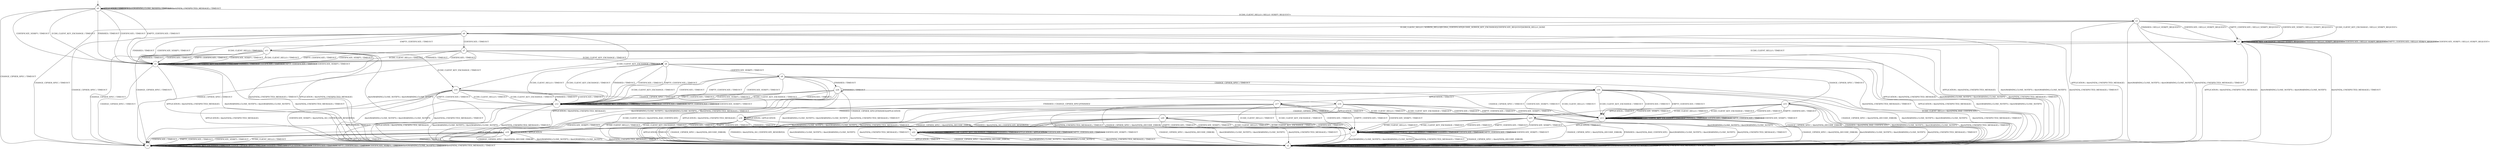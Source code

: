 digraph g {

	s0 [shape="circle" label="s0"];
	s1 [shape="circle" label="s1"];
	s2 [shape="circle" label="s2"];
	s3 [shape="circle" label="s3"];
	s4 [shape="circle" label="s4"];
	s5 [shape="circle" label="s5"];
	s6 [shape="circle" label="s6"];
	s7 [shape="circle" label="s7"];
	s8 [shape="circle" label="s8"];
	s9 [shape="circle" label="s9"];
	s10 [shape="circle" label="s10"];
	s11 [shape="circle" label="s11"];
	s12 [shape="circle" label="s12"];
	s13 [shape="circle" label="s13"];
	s14 [shape="circle" label="s14"];
	s15 [shape="circle" label="s15"];
	s16 [shape="circle" label="s16"];
	s17 [shape="circle" label="s17"];
	s18 [shape="circle" label="s18"];
	s19 [shape="circle" label="s19"];
	s20 [shape="circle" label="s20"];
	s21 [shape="circle" label="s21"];
	s22 [shape="circle" label="s22"];
	s23 [shape="circle" label="s23"];
	s24 [shape="circle" label="s24"];
	s0 -> s3 [label="ECDH_CLIENT_HELLO / HELLO_VERIFY_REQUEST+"];
	s0 -> s1 [label="ECDH_CLIENT_KEY_EXCHANGE / TIMEOUT"];
	s0 -> s4 [label="CHANGE_CIPHER_SPEC / TIMEOUT"];
	s0 -> s1 [label="FINISHED / TIMEOUT"];
	s0 -> s0 [label="APPLICATION / TIMEOUT"];
	s0 -> s1 [label="CERTIFICATE / TIMEOUT"];
	s0 -> s1 [label="EMPTY_CERTIFICATE / TIMEOUT"];
	s0 -> s1 [label="CERTIFICATE_VERIFY / TIMEOUT"];
	s0 -> s0 [label="Alert(WARNING,CLOSE_NOTIFY) / TIMEOUT"];
	s0 -> s0 [label="Alert(FATAL,UNEXPECTED_MESSAGE) / TIMEOUT"];
	s1 -> s1 [label="ECDH_CLIENT_HELLO / TIMEOUT"];
	s1 -> s1 [label="ECDH_CLIENT_KEY_EXCHANGE / TIMEOUT"];
	s1 -> s4 [label="CHANGE_CIPHER_SPEC / TIMEOUT"];
	s1 -> s1 [label="FINISHED / TIMEOUT"];
	s1 -> s2 [label="APPLICATION / Alert(FATAL,UNEXPECTED_MESSAGE)"];
	s1 -> s1 [label="CERTIFICATE / TIMEOUT"];
	s1 -> s1 [label="EMPTY_CERTIFICATE / TIMEOUT"];
	s1 -> s1 [label="CERTIFICATE_VERIFY / TIMEOUT"];
	s1 -> s2 [label="Alert(WARNING,CLOSE_NOTIFY) / Alert(WARNING,CLOSE_NOTIFY)"];
	s1 -> s2 [label="Alert(FATAL,UNEXPECTED_MESSAGE) / TIMEOUT"];
	s2 -> s2 [label="ECDH_CLIENT_HELLO / SOCKET_CLOSED"];
	s2 -> s2 [label="ECDH_CLIENT_KEY_EXCHANGE / SOCKET_CLOSED"];
	s2 -> s2 [label="CHANGE_CIPHER_SPEC / SOCKET_CLOSED"];
	s2 -> s2 [label="FINISHED / SOCKET_CLOSED"];
	s2 -> s2 [label="APPLICATION / SOCKET_CLOSED"];
	s2 -> s2 [label="CERTIFICATE / SOCKET_CLOSED"];
	s2 -> s2 [label="EMPTY_CERTIFICATE / SOCKET_CLOSED"];
	s2 -> s2 [label="CERTIFICATE_VERIFY / SOCKET_CLOSED"];
	s2 -> s2 [label="Alert(WARNING,CLOSE_NOTIFY) / SOCKET_CLOSED"];
	s2 -> s2 [label="Alert(FATAL,UNEXPECTED_MESSAGE) / SOCKET_CLOSED"];
	s3 -> s6 [label="ECDH_CLIENT_HELLO / SERVER_HELLO|ECDSA_CERTIFICATE|ECDHE_SERVER_KEY_EXCHANGE|CERTIFICATE_REQUEST|SERVER_HELLO_DONE"];
	s3 -> s5 [label="ECDH_CLIENT_KEY_EXCHANGE / HELLO_VERIFY_REQUEST+"];
	s3 -> s4 [label="CHANGE_CIPHER_SPEC / TIMEOUT"];
	s3 -> s5 [label="FINISHED / HELLO_VERIFY_REQUEST+"];
	s3 -> s2 [label="APPLICATION / Alert(FATAL,UNEXPECTED_MESSAGE)"];
	s3 -> s5 [label="CERTIFICATE / HELLO_VERIFY_REQUEST+"];
	s3 -> s5 [label="EMPTY_CERTIFICATE / HELLO_VERIFY_REQUEST+"];
	s3 -> s5 [label="CERTIFICATE_VERIFY / HELLO_VERIFY_REQUEST+"];
	s3 -> s2 [label="Alert(WARNING,CLOSE_NOTIFY) / Alert(WARNING,CLOSE_NOTIFY)"];
	s3 -> s2 [label="Alert(FATAL,UNEXPECTED_MESSAGE) / TIMEOUT"];
	s4 -> s4 [label="ECDH_CLIENT_HELLO / TIMEOUT"];
	s4 -> s4 [label="ECDH_CLIENT_KEY_EXCHANGE / TIMEOUT"];
	s4 -> s4 [label="CHANGE_CIPHER_SPEC / TIMEOUT"];
	s4 -> s4 [label="FINISHED / TIMEOUT"];
	s4 -> s4 [label="APPLICATION / TIMEOUT"];
	s4 -> s4 [label="CERTIFICATE / TIMEOUT"];
	s4 -> s4 [label="EMPTY_CERTIFICATE / TIMEOUT"];
	s4 -> s4 [label="CERTIFICATE_VERIFY / TIMEOUT"];
	s4 -> s4 [label="Alert(WARNING,CLOSE_NOTIFY) / TIMEOUT"];
	s4 -> s4 [label="Alert(FATAL,UNEXPECTED_MESSAGE) / TIMEOUT"];
	s5 -> s1 [label="ECDH_CLIENT_HELLO / TIMEOUT"];
	s5 -> s5 [label="ECDH_CLIENT_KEY_EXCHANGE / HELLO_VERIFY_REQUEST+"];
	s5 -> s4 [label="CHANGE_CIPHER_SPEC / TIMEOUT"];
	s5 -> s5 [label="FINISHED / HELLO_VERIFY_REQUEST+"];
	s5 -> s2 [label="APPLICATION / Alert(FATAL,UNEXPECTED_MESSAGE)"];
	s5 -> s5 [label="CERTIFICATE / HELLO_VERIFY_REQUEST+"];
	s5 -> s5 [label="EMPTY_CERTIFICATE / HELLO_VERIFY_REQUEST+"];
	s5 -> s5 [label="CERTIFICATE_VERIFY / HELLO_VERIFY_REQUEST+"];
	s5 -> s2 [label="Alert(WARNING,CLOSE_NOTIFY) / Alert(WARNING,CLOSE_NOTIFY)"];
	s5 -> s2 [label="Alert(FATAL,UNEXPECTED_MESSAGE) / TIMEOUT"];
	s6 -> s1 [label="ECDH_CLIENT_HELLO / TIMEOUT"];
	s6 -> s10 [label="ECDH_CLIENT_KEY_EXCHANGE / TIMEOUT"];
	s6 -> s4 [label="CHANGE_CIPHER_SPEC / TIMEOUT"];
	s6 -> s1 [label="FINISHED / TIMEOUT"];
	s6 -> s2 [label="APPLICATION / Alert(FATAL,UNEXPECTED_MESSAGE)"];
	s6 -> s7 [label="CERTIFICATE / TIMEOUT"];
	s6 -> s11 [label="EMPTY_CERTIFICATE / TIMEOUT"];
	s6 -> s1 [label="CERTIFICATE_VERIFY / TIMEOUT"];
	s6 -> s2 [label="Alert(WARNING,CLOSE_NOTIFY) / Alert(WARNING,CLOSE_NOTIFY)"];
	s6 -> s2 [label="Alert(FATAL,UNEXPECTED_MESSAGE) / TIMEOUT"];
	s7 -> s1 [label="ECDH_CLIENT_HELLO / TIMEOUT"];
	s7 -> s8 [label="ECDH_CLIENT_KEY_EXCHANGE / TIMEOUT"];
	s7 -> s4 [label="CHANGE_CIPHER_SPEC / TIMEOUT"];
	s7 -> s1 [label="FINISHED / TIMEOUT"];
	s7 -> s2 [label="APPLICATION / Alert(FATAL,UNEXPECTED_MESSAGE)"];
	s7 -> s1 [label="CERTIFICATE / TIMEOUT"];
	s7 -> s1 [label="EMPTY_CERTIFICATE / TIMEOUT"];
	s7 -> s1 [label="CERTIFICATE_VERIFY / TIMEOUT"];
	s7 -> s2 [label="Alert(WARNING,CLOSE_NOTIFY) / Alert(WARNING,CLOSE_NOTIFY)"];
	s7 -> s2 [label="Alert(FATAL,UNEXPECTED_MESSAGE) / TIMEOUT"];
	s8 -> s12 [label="ECDH_CLIENT_HELLO / TIMEOUT"];
	s8 -> s12 [label="ECDH_CLIENT_KEY_EXCHANGE / TIMEOUT"];
	s8 -> s15 [label="CHANGE_CIPHER_SPEC / TIMEOUT"];
	s8 -> s12 [label="FINISHED / TIMEOUT"];
	s8 -> s2 [label="APPLICATION / Alert(FATAL,UNEXPECTED_MESSAGE)"];
	s8 -> s12 [label="CERTIFICATE / TIMEOUT"];
	s8 -> s12 [label="EMPTY_CERTIFICATE / TIMEOUT"];
	s8 -> s9 [label="CERTIFICATE_VERIFY / TIMEOUT"];
	s8 -> s2 [label="Alert(WARNING,CLOSE_NOTIFY) / Alert(WARNING,CLOSE_NOTIFY)"];
	s8 -> s2 [label="Alert(FATAL,UNEXPECTED_MESSAGE) / TIMEOUT"];
	s9 -> s2 [label="ECDH_CLIENT_HELLO / Alert(FATAL,BAD_CERTIFICATE)"];
	s9 -> s12 [label="ECDH_CLIENT_KEY_EXCHANGE / TIMEOUT"];
	s9 -> s16 [label="CHANGE_CIPHER_SPEC / TIMEOUT"];
	s9 -> s24 [label="FINISHED / TIMEOUT"];
	s9 -> s2 [label="APPLICATION / Alert(FATAL,UNEXPECTED_MESSAGE)"];
	s9 -> s12 [label="CERTIFICATE / TIMEOUT"];
	s9 -> s12 [label="EMPTY_CERTIFICATE / TIMEOUT"];
	s9 -> s12 [label="CERTIFICATE_VERIFY / TIMEOUT"];
	s9 -> s2 [label="Alert(WARNING,CLOSE_NOTIFY) / Alert(WARNING,CLOSE_NOTIFY)"];
	s9 -> s2 [label="Alert(FATAL,UNEXPECTED_MESSAGE) / TIMEOUT"];
	s10 -> s12 [label="ECDH_CLIENT_HELLO / TIMEOUT"];
	s10 -> s12 [label="ECDH_CLIENT_KEY_EXCHANGE / TIMEOUT"];
	s10 -> s14 [label="CHANGE_CIPHER_SPEC / TIMEOUT"];
	s10 -> s12 [label="FINISHED / TIMEOUT"];
	s10 -> s2 [label="APPLICATION / Alert(FATAL,UNEXPECTED_MESSAGE)"];
	s10 -> s12 [label="CERTIFICATE / TIMEOUT"];
	s10 -> s12 [label="EMPTY_CERTIFICATE / TIMEOUT"];
	s10 -> s2 [label="CERTIFICATE_VERIFY / Alert(FATAL,NO_CERTIFICATE_RESERVED)"];
	s10 -> s2 [label="Alert(WARNING,CLOSE_NOTIFY) / Alert(WARNING,CLOSE_NOTIFY)"];
	s10 -> s2 [label="Alert(FATAL,UNEXPECTED_MESSAGE) / TIMEOUT"];
	s11 -> s1 [label="ECDH_CLIENT_HELLO / TIMEOUT"];
	s11 -> s10 [label="ECDH_CLIENT_KEY_EXCHANGE / TIMEOUT"];
	s11 -> s4 [label="CHANGE_CIPHER_SPEC / TIMEOUT"];
	s11 -> s1 [label="FINISHED / TIMEOUT"];
	s11 -> s2 [label="APPLICATION / Alert(FATAL,UNEXPECTED_MESSAGE)"];
	s11 -> s1 [label="CERTIFICATE / TIMEOUT"];
	s11 -> s1 [label="EMPTY_CERTIFICATE / TIMEOUT"];
	s11 -> s1 [label="CERTIFICATE_VERIFY / TIMEOUT"];
	s11 -> s2 [label="Alert(WARNING,CLOSE_NOTIFY) / Alert(WARNING,CLOSE_NOTIFY)"];
	s11 -> s2 [label="Alert(FATAL,UNEXPECTED_MESSAGE) / TIMEOUT"];
	s12 -> s12 [label="ECDH_CLIENT_HELLO / TIMEOUT"];
	s12 -> s12 [label="ECDH_CLIENT_KEY_EXCHANGE / TIMEOUT"];
	s12 -> s13 [label="CHANGE_CIPHER_SPEC / TIMEOUT"];
	s12 -> s12 [label="FINISHED / TIMEOUT"];
	s12 -> s2 [label="APPLICATION / Alert(FATAL,UNEXPECTED_MESSAGE)"];
	s12 -> s12 [label="CERTIFICATE / TIMEOUT"];
	s12 -> s12 [label="EMPTY_CERTIFICATE / TIMEOUT"];
	s12 -> s12 [label="CERTIFICATE_VERIFY / TIMEOUT"];
	s12 -> s2 [label="Alert(WARNING,CLOSE_NOTIFY) / Alert(WARNING,CLOSE_NOTIFY)"];
	s12 -> s2 [label="Alert(FATAL,UNEXPECTED_MESSAGE) / TIMEOUT"];
	s13 -> s13 [label="ECDH_CLIENT_HELLO / TIMEOUT"];
	s13 -> s13 [label="ECDH_CLIENT_KEY_EXCHANGE / TIMEOUT"];
	s13 -> s2 [label="CHANGE_CIPHER_SPEC / Alert(FATAL,DECODE_ERROR)"];
	s13 -> s13 [label="FINISHED / TIMEOUT"];
	s13 -> s21 [label="APPLICATION / TIMEOUT"];
	s13 -> s13 [label="CERTIFICATE / TIMEOUT"];
	s13 -> s13 [label="EMPTY_CERTIFICATE / TIMEOUT"];
	s13 -> s13 [label="CERTIFICATE_VERIFY / TIMEOUT"];
	s13 -> s2 [label="Alert(WARNING,CLOSE_NOTIFY) / Alert(WARNING,CLOSE_NOTIFY)"];
	s13 -> s2 [label="Alert(FATAL,UNEXPECTED_MESSAGE) / TIMEOUT"];
	s14 -> s13 [label="ECDH_CLIENT_HELLO / TIMEOUT"];
	s14 -> s13 [label="ECDH_CLIENT_KEY_EXCHANGE / TIMEOUT"];
	s14 -> s2 [label="CHANGE_CIPHER_SPEC / Alert(FATAL,DECODE_ERROR)"];
	s14 -> s2 [label="FINISHED / Alert(FATAL,NO_CERTIFICATE_RESERVED)"];
	s14 -> s20 [label="APPLICATION / TIMEOUT"];
	s14 -> s13 [label="CERTIFICATE / TIMEOUT"];
	s14 -> s13 [label="EMPTY_CERTIFICATE / TIMEOUT"];
	s14 -> s13 [label="CERTIFICATE_VERIFY / TIMEOUT"];
	s14 -> s2 [label="Alert(WARNING,CLOSE_NOTIFY) / Alert(WARNING,CLOSE_NOTIFY)"];
	s14 -> s2 [label="Alert(FATAL,UNEXPECTED_MESSAGE) / TIMEOUT"];
	s15 -> s13 [label="ECDH_CLIENT_HELLO / TIMEOUT"];
	s15 -> s13 [label="ECDH_CLIENT_KEY_EXCHANGE / TIMEOUT"];
	s15 -> s2 [label="CHANGE_CIPHER_SPEC / Alert(FATAL,DECODE_ERROR)"];
	s15 -> s2 [label="FINISHED / Alert(FATAL,BAD_CERTIFICATE)"];
	s15 -> s23 [label="APPLICATION / TIMEOUT"];
	s15 -> s13 [label="CERTIFICATE / TIMEOUT"];
	s15 -> s13 [label="EMPTY_CERTIFICATE / TIMEOUT"];
	s15 -> s13 [label="CERTIFICATE_VERIFY / TIMEOUT"];
	s15 -> s2 [label="Alert(WARNING,CLOSE_NOTIFY) / Alert(WARNING,CLOSE_NOTIFY)"];
	s15 -> s2 [label="Alert(FATAL,UNEXPECTED_MESSAGE) / TIMEOUT"];
	s16 -> s13 [label="ECDH_CLIENT_HELLO / TIMEOUT"];
	s16 -> s13 [label="ECDH_CLIENT_KEY_EXCHANGE / TIMEOUT"];
	s16 -> s2 [label="CHANGE_CIPHER_SPEC / Alert(FATAL,DECODE_ERROR)"];
	s16 -> s18 [label="FINISHED / CHANGE_CIPHER_SPEC|FINISHED"];
	s16 -> s17 [label="APPLICATION / TIMEOUT"];
	s16 -> s13 [label="CERTIFICATE / TIMEOUT"];
	s16 -> s13 [label="EMPTY_CERTIFICATE / TIMEOUT"];
	s16 -> s13 [label="CERTIFICATE_VERIFY / TIMEOUT"];
	s16 -> s2 [label="Alert(WARNING,CLOSE_NOTIFY) / Alert(WARNING,CLOSE_NOTIFY)"];
	s16 -> s2 [label="Alert(FATAL,UNEXPECTED_MESSAGE) / TIMEOUT"];
	s17 -> s21 [label="ECDH_CLIENT_HELLO / TIMEOUT"];
	s17 -> s21 [label="ECDH_CLIENT_KEY_EXCHANGE / TIMEOUT"];
	s17 -> s2 [label="CHANGE_CIPHER_SPEC / Alert(FATAL,DECODE_ERROR)"];
	s17 -> s18 [label="FINISHED / CHANGE_CIPHER_SPEC|FINISHED|APPLICATION"];
	s17 -> s4 [label="APPLICATION / TIMEOUT"];
	s17 -> s21 [label="CERTIFICATE / TIMEOUT"];
	s17 -> s21 [label="EMPTY_CERTIFICATE / TIMEOUT"];
	s17 -> s21 [label="CERTIFICATE_VERIFY / TIMEOUT"];
	s17 -> s2 [label="Alert(WARNING,CLOSE_NOTIFY) / Alert(WARNING,CLOSE_NOTIFY)"];
	s17 -> s2 [label="Alert(FATAL,UNEXPECTED_MESSAGE) / TIMEOUT"];
	s18 -> s19 [label="ECDH_CLIENT_HELLO / TIMEOUT"];
	s18 -> s19 [label="ECDH_CLIENT_KEY_EXCHANGE / TIMEOUT"];
	s18 -> s2 [label="CHANGE_CIPHER_SPEC / Alert(FATAL,DECODE_ERROR)"];
	s18 -> s22 [label="FINISHED / TIMEOUT"];
	s18 -> s18 [label="APPLICATION / APPLICATION"];
	s18 -> s19 [label="CERTIFICATE / TIMEOUT"];
	s18 -> s19 [label="EMPTY_CERTIFICATE / TIMEOUT"];
	s18 -> s19 [label="CERTIFICATE_VERIFY / TIMEOUT"];
	s18 -> s2 [label="Alert(WARNING,CLOSE_NOTIFY) / Alert(WARNING,CLOSE_NOTIFY)"];
	s18 -> s2 [label="Alert(FATAL,UNEXPECTED_MESSAGE) / TIMEOUT"];
	s19 -> s4 [label="ECDH_CLIENT_HELLO / TIMEOUT"];
	s19 -> s4 [label="ECDH_CLIENT_KEY_EXCHANGE / TIMEOUT"];
	s19 -> s2 [label="CHANGE_CIPHER_SPEC / Alert(FATAL,DECODE_ERROR)"];
	s19 -> s4 [label="FINISHED / TIMEOUT"];
	s19 -> s19 [label="APPLICATION / APPLICATION"];
	s19 -> s4 [label="CERTIFICATE / TIMEOUT"];
	s19 -> s4 [label="EMPTY_CERTIFICATE / TIMEOUT"];
	s19 -> s4 [label="CERTIFICATE_VERIFY / TIMEOUT"];
	s19 -> s2 [label="Alert(WARNING,CLOSE_NOTIFY) / Alert(WARNING,CLOSE_NOTIFY)"];
	s19 -> s2 [label="Alert(FATAL,UNEXPECTED_MESSAGE) / TIMEOUT"];
	s20 -> s21 [label="ECDH_CLIENT_HELLO / TIMEOUT"];
	s20 -> s21 [label="ECDH_CLIENT_KEY_EXCHANGE / TIMEOUT"];
	s20 -> s2 [label="CHANGE_CIPHER_SPEC / Alert(FATAL,DECODE_ERROR)"];
	s20 -> s2 [label="FINISHED / Alert(FATAL,NO_CERTIFICATE_RESERVED)"];
	s20 -> s4 [label="APPLICATION / TIMEOUT"];
	s20 -> s21 [label="CERTIFICATE / TIMEOUT"];
	s20 -> s21 [label="EMPTY_CERTIFICATE / TIMEOUT"];
	s20 -> s21 [label="CERTIFICATE_VERIFY / TIMEOUT"];
	s20 -> s2 [label="Alert(WARNING,CLOSE_NOTIFY) / Alert(WARNING,CLOSE_NOTIFY)"];
	s20 -> s2 [label="Alert(FATAL,UNEXPECTED_MESSAGE) / TIMEOUT"];
	s21 -> s21 [label="ECDH_CLIENT_HELLO / TIMEOUT"];
	s21 -> s21 [label="ECDH_CLIENT_KEY_EXCHANGE / TIMEOUT"];
	s21 -> s2 [label="CHANGE_CIPHER_SPEC / Alert(FATAL,DECODE_ERROR)"];
	s21 -> s21 [label="FINISHED / TIMEOUT"];
	s21 -> s4 [label="APPLICATION / TIMEOUT"];
	s21 -> s21 [label="CERTIFICATE / TIMEOUT"];
	s21 -> s21 [label="EMPTY_CERTIFICATE / TIMEOUT"];
	s21 -> s21 [label="CERTIFICATE_VERIFY / TIMEOUT"];
	s21 -> s2 [label="Alert(WARNING,CLOSE_NOTIFY) / Alert(WARNING,CLOSE_NOTIFY)"];
	s21 -> s2 [label="Alert(FATAL,UNEXPECTED_MESSAGE) / TIMEOUT"];
	s22 -> s22 [label="ECDH_CLIENT_HELLO / TIMEOUT"];
	s22 -> s22 [label="ECDH_CLIENT_KEY_EXCHANGE / TIMEOUT"];
	s22 -> s2 [label="CHANGE_CIPHER_SPEC / Alert(FATAL,DECODE_ERROR)"];
	s22 -> s22 [label="FINISHED / TIMEOUT"];
	s22 -> s22 [label="APPLICATION / APPLICATION"];
	s22 -> s22 [label="CERTIFICATE / TIMEOUT"];
	s22 -> s22 [label="EMPTY_CERTIFICATE / TIMEOUT"];
	s22 -> s22 [label="CERTIFICATE_VERIFY / TIMEOUT"];
	s22 -> s2 [label="Alert(WARNING,CLOSE_NOTIFY) / Alert(WARNING,CLOSE_NOTIFY)"];
	s22 -> s2 [label="Alert(FATAL,UNEXPECTED_MESSAGE) / TIMEOUT"];
	s23 -> s21 [label="ECDH_CLIENT_HELLO / TIMEOUT"];
	s23 -> s21 [label="ECDH_CLIENT_KEY_EXCHANGE / TIMEOUT"];
	s23 -> s2 [label="CHANGE_CIPHER_SPEC / Alert(FATAL,DECODE_ERROR)"];
	s23 -> s2 [label="FINISHED / Alert(FATAL,BAD_CERTIFICATE)"];
	s23 -> s4 [label="APPLICATION / TIMEOUT"];
	s23 -> s21 [label="CERTIFICATE / TIMEOUT"];
	s23 -> s21 [label="EMPTY_CERTIFICATE / TIMEOUT"];
	s23 -> s21 [label="CERTIFICATE_VERIFY / TIMEOUT"];
	s23 -> s2 [label="Alert(WARNING,CLOSE_NOTIFY) / Alert(WARNING,CLOSE_NOTIFY)"];
	s23 -> s2 [label="Alert(FATAL,UNEXPECTED_MESSAGE) / TIMEOUT"];
	s24 -> s2 [label="ECDH_CLIENT_HELLO / Alert(FATAL,BAD_CERTIFICATE)"];
	s24 -> s12 [label="ECDH_CLIENT_KEY_EXCHANGE / TIMEOUT"];
	s24 -> s13 [label="CHANGE_CIPHER_SPEC / TIMEOUT"];
	s24 -> s24 [label="FINISHED / TIMEOUT"];
	s24 -> s2 [label="APPLICATION / Alert(FATAL,UNEXPECTED_MESSAGE)"];
	s24 -> s12 [label="CERTIFICATE / TIMEOUT"];
	s24 -> s12 [label="EMPTY_CERTIFICATE / TIMEOUT"];
	s24 -> s12 [label="CERTIFICATE_VERIFY / TIMEOUT"];
	s24 -> s2 [label="Alert(WARNING,CLOSE_NOTIFY) / Alert(WARNING,CLOSE_NOTIFY)"];
	s24 -> s2 [label="Alert(FATAL,UNEXPECTED_MESSAGE) / TIMEOUT"];

__start0 [label="" shape="none" width="0" height="0"];
__start0 -> s0;

}

